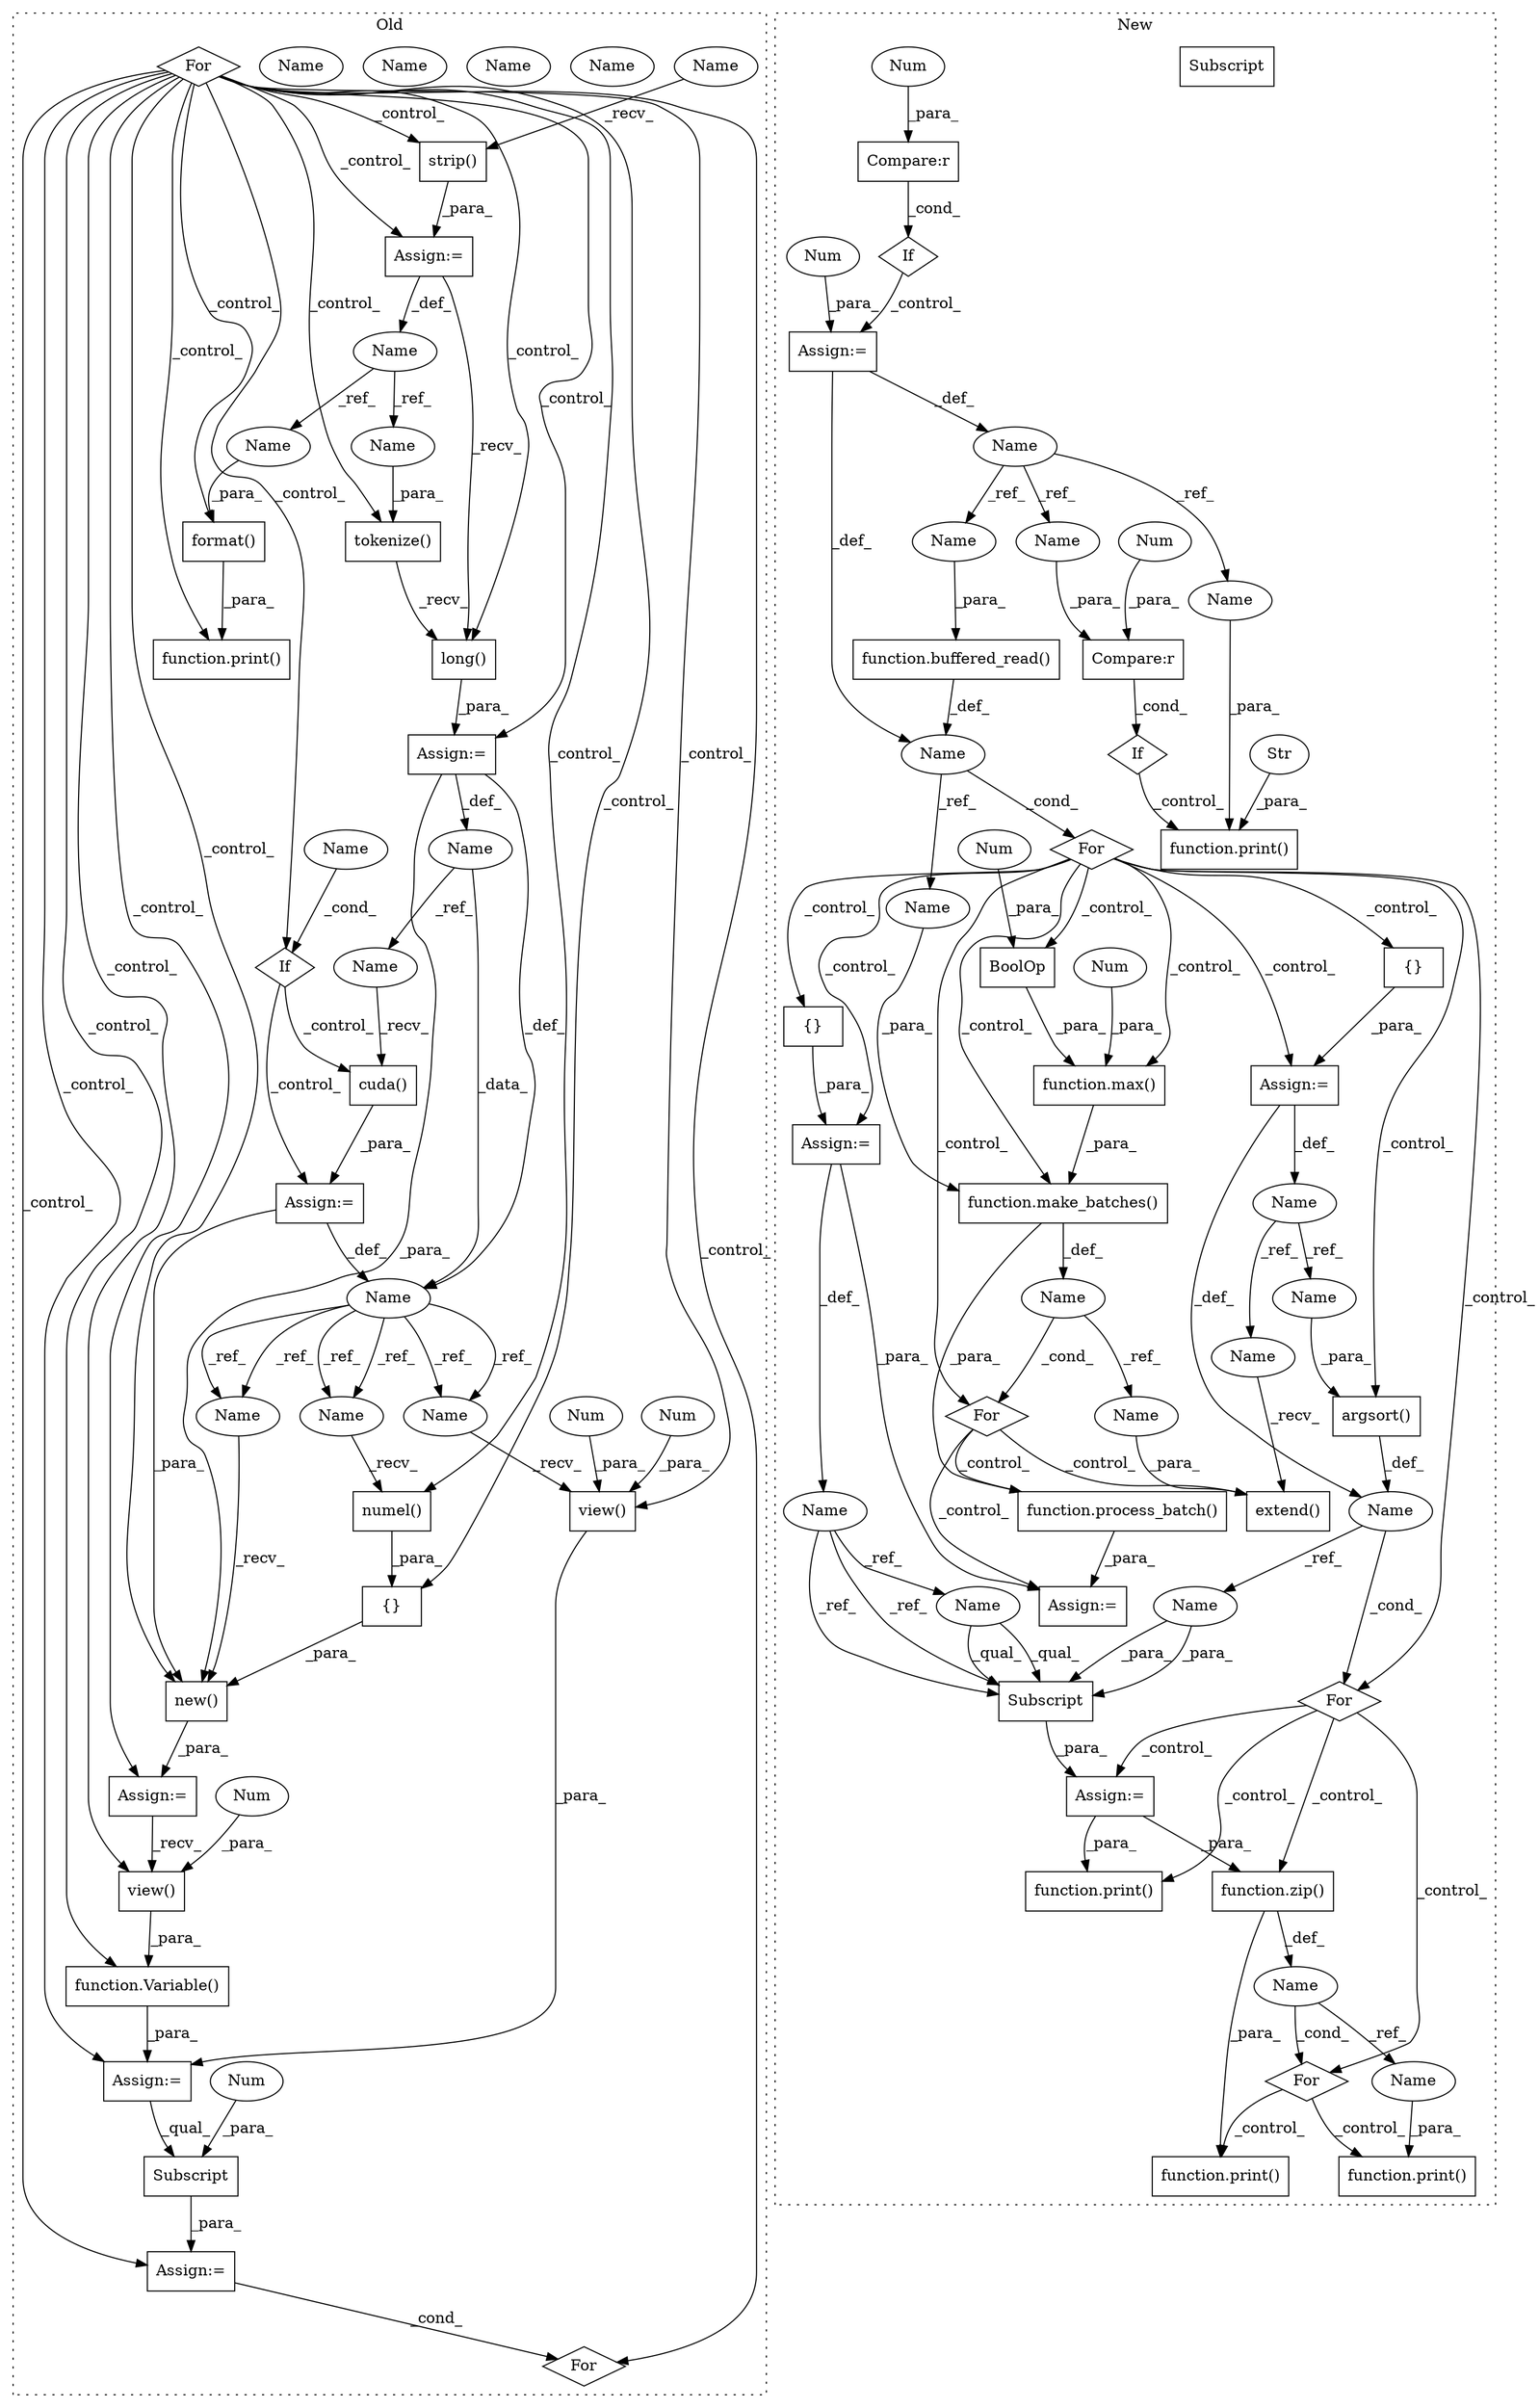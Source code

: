 digraph G {
subgraph cluster0 {
1 [label="For" a="107" s="2527,2574" l="4,14" shape="diamond"];
9 [label="function.print()" a="75" s="2453,2482" l="6,1" shape="box"];
14 [label="tokenize()" a="75" s="2067,2113" l="29,25" shape="box"];
17 [label="If" a="96" s="2154" l="3" shape="diamond"];
20 [label="{}" a="59" s="2247,2266" l="1,0" shape="box"];
21 [label="Subscript" a="63" s="2429,0" l="15,0" shape="box"];
22 [label="Assign:=" a="68" s="2189" l="3" shape="box"];
23 [label="long()" a="75" s="2067" l="78" shape="box"];
27 [label="For" a="107" s="1986,2010" l="4,10" shape="diamond"];
28 [label="Num" a="76" s="2442" l="1" shape="ellipse"];
33 [label="numel()" a="75" s="2248" l="18" shape="box"];
34 [label="Name" a="87" s="2054" l="10" shape="ellipse"];
35 [label="cuda()" a="75" s="2192" l="17" shape="box"];
36 [label="Name" a="87" s="2179" l="10" shape="ellipse"];
37 [label="view()" a="75" s="2334,2355" l="16,1" shape="box"];
38 [label="Num" a="76" s="2353" l="2" shape="ellipse"];
39 [label="Num" a="76" s="2350" l="1" shape="ellipse"];
40 [label="strip()" a="75" s="2030" l="15" shape="box"];
41 [label="Name" a="87" s="2020" l="7" shape="ellipse"];
42 [label="format()" a="75" s="2459,2481" l="15,1" shape="box"];
44 [label="function.Variable()" a="75" s="2371,2400" l="9,1" shape="box"];
48 [label="view()" a="75" s="2380,2399" l="17,1" shape="box"];
50 [label="Name" a="87" s="2157" l="8" shape="ellipse"];
53 [label="Num" a="76" s="2397" l="2" shape="ellipse"];
56 [label="new()" a="75" s="2232,2267" l="15,1" shape="box"];
60 [label="Assign:=" a="68" s="2426" l="3" shape="box"];
61 [label="Assign:=" a="68" s="2229" l="3" shape="box"];
62 [label="Assign:=" a="68" s="2027" l="3" shape="box"];
64 [label="Assign:=" a="68" s="2289" l="3" shape="box"];
65 [label="Assign:=" a="68" s="2064" l="3" shape="box"];
78 [label="Name" a="87" s="2334" l="10" shape="ellipse"];
79 [label="Name" a="87" s="2192" l="10" shape="ellipse"];
80 [label="Name" a="87" s="2232" l="10" shape="ellipse"];
81 [label="Name" a="87" s="2248" l="10" shape="ellipse"];
82 [label="Name" a="87" s="2030" l="7" shape="ellipse"];
83 [label="Name" a="87" s="2096" l="7" shape="ellipse"];
84 [label="Name" a="87" s="2474" l="7" shape="ellipse"];
85 [label="Name" a="87" s="2248" l="10" shape="ellipse"];
86 [label="Name" a="87" s="2232" l="10" shape="ellipse"];
87 [label="Name" a="87" s="2334" l="10" shape="ellipse"];
93 [label="Name" a="87" s="2157" l="8" shape="ellipse"];
label = "Old";
style="dotted";
}
subgraph cluster1 {
2 [label="function.buffered_read()" a="75" s="4848,4878" l="14,1" shape="box"];
3 [label="function.process_batch()" a="75" s="5089,5108" l="14,1" shape="box"];
4 [label="Name" a="87" s="4838" l="6" shape="ellipse"];
5 [label="function.print()" a="75" s="5300,5310" l="6,1" shape="box"];
6 [label="Name" a="87" s="5237" l="5" shape="ellipse"];
7 [label="function.print()" a="75" s="5328,5339" l="6,1" shape="box"];
8 [label="BoolOp" a="72" s="4987" l="23" shape="box"];
10 [label="Name" a="87" s="2192" l="16" shape="ellipse"];
11 [label="function.print()" a="75" s="4722,4771" l="6,1" shape="box"];
12 [label="Str" a="66" s="4728" l="25" shape="ellipse"];
13 [label="function.print()" a="75" s="5193,5213" l="6,1" shape="box"];
15 [label="Name" a="87" s="4942" l="13" shape="ellipse"];
16 [label="Assign:=" a="68" s="5085" l="4" shape="box"];
18 [label="If" a="96" s="4689" l="3" shape="diamond"];
19 [label="{}" a="59" s="4920,4920" l="2,1" shape="box"];
24 [label="For" a="107" s="4931,5022" l="4,14" shape="diamond"];
25 [label="{}" a="59" s="4899,4899" l="2,1" shape="box"];
26 [label="For" a="107" s="5227,5282" l="4,18" shape="diamond"];
29 [label="extend()" a="75" s="5036,5064" l="15,1" shape="box"];
30 [label="For" a="107" s="4834,4879" l="4,10" shape="diamond"];
31 [label="Num" a="76" s="5009" l="1" shape="ellipse"];
32 [label="For" a="107" s="5119,5147" l="4,14" shape="diamond"];
43 [label="argsort()" a="75" s="5128,5146" l="11,1" shape="box"];
45 [label="Compare:r" a="40" s="4692" l="20" shape="box"];
46 [label="function.make_batches()" a="75" s="4959,5021" l="13,1" shape="box"];
47 [label="function.max()" a="75" s="4980,5010" l="4,1" shape="box"];
49 [label="Name" a="87" s="4889" l="7" shape="ellipse"];
51 [label="Name" a="87" s="5123" l="1" shape="ellipse"];
52 [label="function.zip()" a="75" s="5246,5281" l="4,1" shape="box"];
54 [label="Num" a="76" s="4711" l="1" shape="ellipse"];
55 [label="Num" a="76" s="4984" l="1" shape="ellipse"];
57 [label="Assign:=" a="68" s="5167" l="3" shape="box"];
58 [label="Name" a="87" s="4910" l="7" shape="ellipse"];
59 [label="Subscript" a="63" s="5170,0" l="10,0" shape="box"];
63 [label="Assign:=" a="68" s="4917" l="3" shape="box"];
66 [label="Assign:=" a="68" s="2208" l="3" shape="box"];
67 [label="If" a="96" s="2159" l="3" shape="diamond"];
68 [label="Compare:r" a="40" s="2162" l="20" shape="box"];
69 [label="Num" a="76" s="2181" l="1" shape="ellipse"];
70 [label="Num" a="76" s="2211" l="1" shape="ellipse"];
71 [label="Assign:=" a="68" s="4896" l="3" shape="box"];
72 [label="Name" a="87" s="4755" l="16" shape="ellipse"];
73 [label="Name" a="87" s="4692" l="16" shape="ellipse"];
74 [label="Name" a="87" s="4862" l="16" shape="ellipse"];
75 [label="Name" a="87" s="5334" l="5" shape="ellipse"];
76 [label="Name" a="87" s="5036" l="7" shape="ellipse"];
77 [label="Name" a="87" s="5139" l="7" shape="ellipse"];
88 [label="Name" a="87" s="4972" l="6" shape="ellipse"];
89 [label="Name" a="87" s="5051" l="13" shape="ellipse"];
90 [label="Subscript" a="63" s="5170,0" l="10,0" shape="box"];
91 [label="Name" a="87" s="5170" l="7" shape="ellipse"];
92 [label="Name" a="87" s="5178" l="1" shape="ellipse"];
label = "New";
style="dotted";
}
2 -> 4 [label="_def_"];
3 -> 16 [label="_para_"];
4 -> 30 [label="_cond_"];
4 -> 88 [label="_ref_"];
6 -> 75 [label="_ref_"];
6 -> 26 [label="_cond_"];
8 -> 47 [label="_para_"];
10 -> 72 [label="_ref_"];
10 -> 73 [label="_ref_"];
10 -> 74 [label="_ref_"];
12 -> 11 [label="_para_"];
14 -> 23 [label="_recv_"];
15 -> 89 [label="_ref_"];
15 -> 24 [label="_cond_"];
17 -> 22 [label="_control_"];
17 -> 35 [label="_control_"];
18 -> 11 [label="_control_"];
19 -> 63 [label="_para_"];
20 -> 56 [label="_para_"];
21 -> 60 [label="_para_"];
22 -> 56 [label="_para_"];
22 -> 36 [label="_def_"];
23 -> 65 [label="_para_"];
24 -> 16 [label="_control_"];
24 -> 29 [label="_control_"];
24 -> 3 [label="_control_"];
25 -> 71 [label="_para_"];
26 -> 5 [label="_control_"];
26 -> 7 [label="_control_"];
27 -> 44 [label="_control_"];
27 -> 56 [label="_control_"];
27 -> 37 [label="_control_"];
27 -> 33 [label="_control_"];
27 -> 40 [label="_control_"];
27 -> 42 [label="_control_"];
27 -> 1 [label="_control_"];
27 -> 14 [label="_control_"];
27 -> 64 [label="_control_"];
27 -> 61 [label="_control_"];
27 -> 48 [label="_control_"];
27 -> 60 [label="_control_"];
27 -> 9 [label="_control_"];
27 -> 65 [label="_control_"];
27 -> 20 [label="_control_"];
27 -> 23 [label="_control_"];
27 -> 17 [label="_control_"];
27 -> 62 [label="_control_"];
28 -> 21 [label="_para_"];
30 -> 32 [label="_control_"];
30 -> 47 [label="_control_"];
30 -> 46 [label="_control_"];
30 -> 71 [label="_control_"];
30 -> 19 [label="_control_"];
30 -> 25 [label="_control_"];
30 -> 8 [label="_control_"];
30 -> 43 [label="_control_"];
30 -> 63 [label="_control_"];
30 -> 24 [label="_control_"];
31 -> 8 [label="_para_"];
32 -> 57 [label="_control_"];
32 -> 13 [label="_control_"];
32 -> 52 [label="_control_"];
32 -> 26 [label="_control_"];
33 -> 20 [label="_para_"];
34 -> 36 [label="_data_"];
34 -> 79 [label="_ref_"];
35 -> 22 [label="_para_"];
36 -> 85 [label="_ref_"];
36 -> 86 [label="_ref_"];
36 -> 85 [label="_ref_"];
36 -> 87 [label="_ref_"];
36 -> 87 [label="_ref_"];
36 -> 86 [label="_ref_"];
37 -> 64 [label="_para_"];
38 -> 37 [label="_para_"];
39 -> 37 [label="_para_"];
40 -> 62 [label="_para_"];
41 -> 84 [label="_ref_"];
41 -> 83 [label="_ref_"];
42 -> 9 [label="_para_"];
43 -> 51 [label="_def_"];
44 -> 64 [label="_para_"];
45 -> 18 [label="_cond_"];
46 -> 3 [label="_para_"];
46 -> 15 [label="_def_"];
47 -> 46 [label="_para_"];
48 -> 44 [label="_para_"];
49 -> 77 [label="_ref_"];
49 -> 76 [label="_ref_"];
51 -> 92 [label="_ref_"];
51 -> 32 [label="_cond_"];
52 -> 5 [label="_para_"];
52 -> 6 [label="_def_"];
53 -> 48 [label="_para_"];
54 -> 45 [label="_para_"];
55 -> 47 [label="_para_"];
56 -> 61 [label="_para_"];
57 -> 52 [label="_para_"];
57 -> 13 [label="_para_"];
58 -> 90 [label="_ref_"];
58 -> 91 [label="_ref_"];
58 -> 90 [label="_ref_"];
60 -> 1 [label="_cond_"];
61 -> 48 [label="_recv_"];
62 -> 23 [label="_recv_"];
62 -> 41 [label="_def_"];
63 -> 16 [label="_para_"];
63 -> 58 [label="_def_"];
64 -> 21 [label="_qual_"];
65 -> 34 [label="_def_"];
65 -> 56 [label="_para_"];
65 -> 36 [label="_def_"];
66 -> 10 [label="_def_"];
66 -> 4 [label="_def_"];
67 -> 66 [label="_control_"];
68 -> 67 [label="_cond_"];
69 -> 68 [label="_para_"];
70 -> 66 [label="_para_"];
71 -> 49 [label="_def_"];
71 -> 51 [label="_def_"];
72 -> 11 [label="_para_"];
73 -> 45 [label="_para_"];
74 -> 2 [label="_para_"];
75 -> 7 [label="_para_"];
76 -> 29 [label="_recv_"];
77 -> 43 [label="_para_"];
79 -> 35 [label="_recv_"];
82 -> 40 [label="_recv_"];
83 -> 14 [label="_para_"];
84 -> 42 [label="_para_"];
85 -> 33 [label="_recv_"];
86 -> 56 [label="_recv_"];
87 -> 37 [label="_recv_"];
88 -> 46 [label="_para_"];
89 -> 29 [label="_para_"];
90 -> 57 [label="_para_"];
91 -> 90 [label="_qual_"];
91 -> 90 [label="_qual_"];
92 -> 90 [label="_para_"];
92 -> 90 [label="_para_"];
93 -> 17 [label="_cond_"];
}